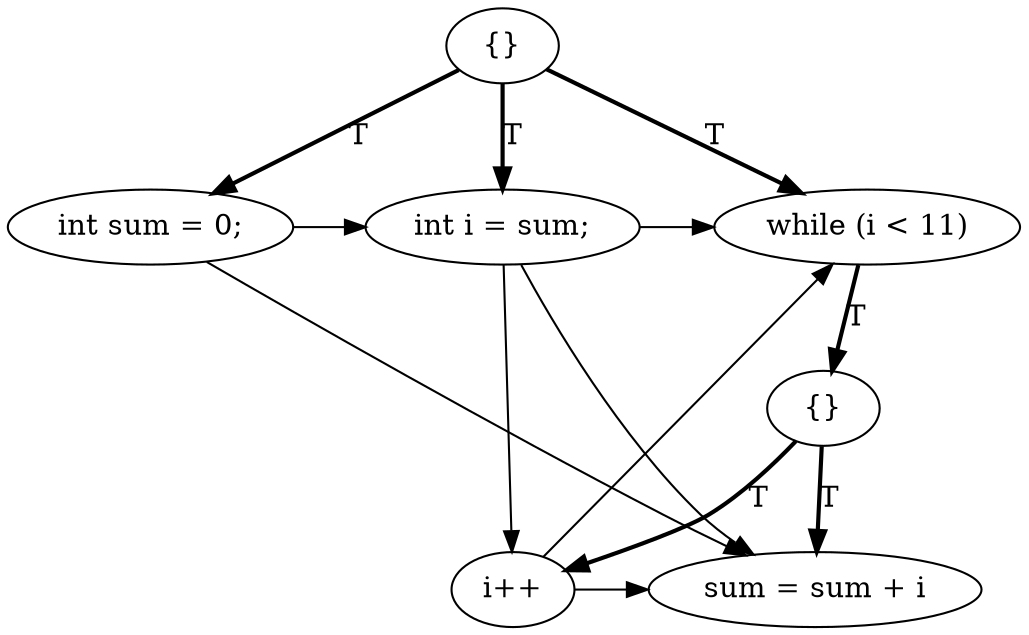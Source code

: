 digraph {
rankdir=TD;
2[label="{}"]; 
2 -> 3[label="T",style=bold];
3[label="int sum = 0;"];
3 -> 5;
3 -> 4;
2 -> 4[label="T",style=bold];
4[label="int i = sum;"];
4 -> 6;
4 -> 0;
4 -> 5;
2 -> 0[label="T",style=bold];
0[label="while (i < 11)"]; 
0 -> 1[label="T",style=bold];
1[label="{}"]; 
1 -> 5[label="T",style=bold];
5[label="sum = sum + i"];
1 -> 6[label="T",style=bold];
6[label="i++"];
6 -> 0;
6 -> 5;
{ rank=same 3 4 0 }{ rank=same 1 }{ rank=same 5 6 }
}